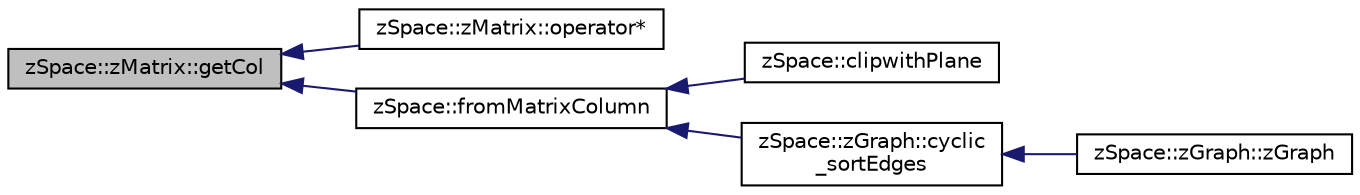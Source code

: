 digraph "zSpace::zMatrix::getCol"
{
  edge [fontname="Helvetica",fontsize="10",labelfontname="Helvetica",labelfontsize="10"];
  node [fontname="Helvetica",fontsize="10",shape=record];
  rankdir="LR";
  Node21 [label="zSpace::zMatrix::getCol",height=0.2,width=0.4,color="black", fillcolor="grey75", style="filled", fontcolor="black"];
  Node21 -> Node22 [dir="back",color="midnightblue",fontsize="10",style="solid",fontname="Helvetica"];
  Node22 [label="zSpace::zMatrix::operator*",height=0.2,width=0.4,color="black", fillcolor="white", style="filled",URL="$classz_space_1_1z_matrix.html#add605d3bcc6aab142a799671171821e8",tooltip="This operator is used for matrix multiplication. "];
  Node21 -> Node23 [dir="back",color="midnightblue",fontsize="10",style="solid",fontname="Helvetica"];
  Node23 [label="zSpace::fromMatrixColumn",height=0.2,width=0.4,color="black", fillcolor="white", style="filled",URL="$group__z_vector_matrix_utilities.html#ga57229ba8064031163267f155e9236d7e",tooltip="This method returns extracts a zVector from the input matrix column. "];
  Node23 -> Node24 [dir="back",color="midnightblue",fontsize="10",style="solid",fontname="Helvetica"];
  Node24 [label="zSpace::clipwithPlane",height=0.2,width=0.4,color="black", fillcolor="white", style="filled",URL="$group__z_scalar_field2_d_utilities.html#gaca32f244ab7a2dbd98378990ec1edfa6",tooltip="This method uses an input plane to clip an existing scalar field. "];
  Node23 -> Node25 [dir="back",color="midnightblue",fontsize="10",style="solid",fontname="Helvetica"];
  Node25 [label="zSpace::zGraph::cyclic\l_sortEdges",height=0.2,width=0.4,color="black", fillcolor="white", style="filled",URL="$classz_space_1_1z_graph.html#abe3788c9346ebecb3aaee6f1b538293a",tooltip="This method sorts edges cyclically around a given vertex using a bestfit plane. "];
  Node25 -> Node26 [dir="back",color="midnightblue",fontsize="10",style="solid",fontname="Helvetica"];
  Node26 [label="zSpace::zGraph::zGraph",height=0.2,width=0.4,color="black", fillcolor="white", style="filled",URL="$classz_space_1_1z_graph.html#a7a53b68f1efa596293b85259464cf3ff",tooltip="Overloaded constructor. "];
}

